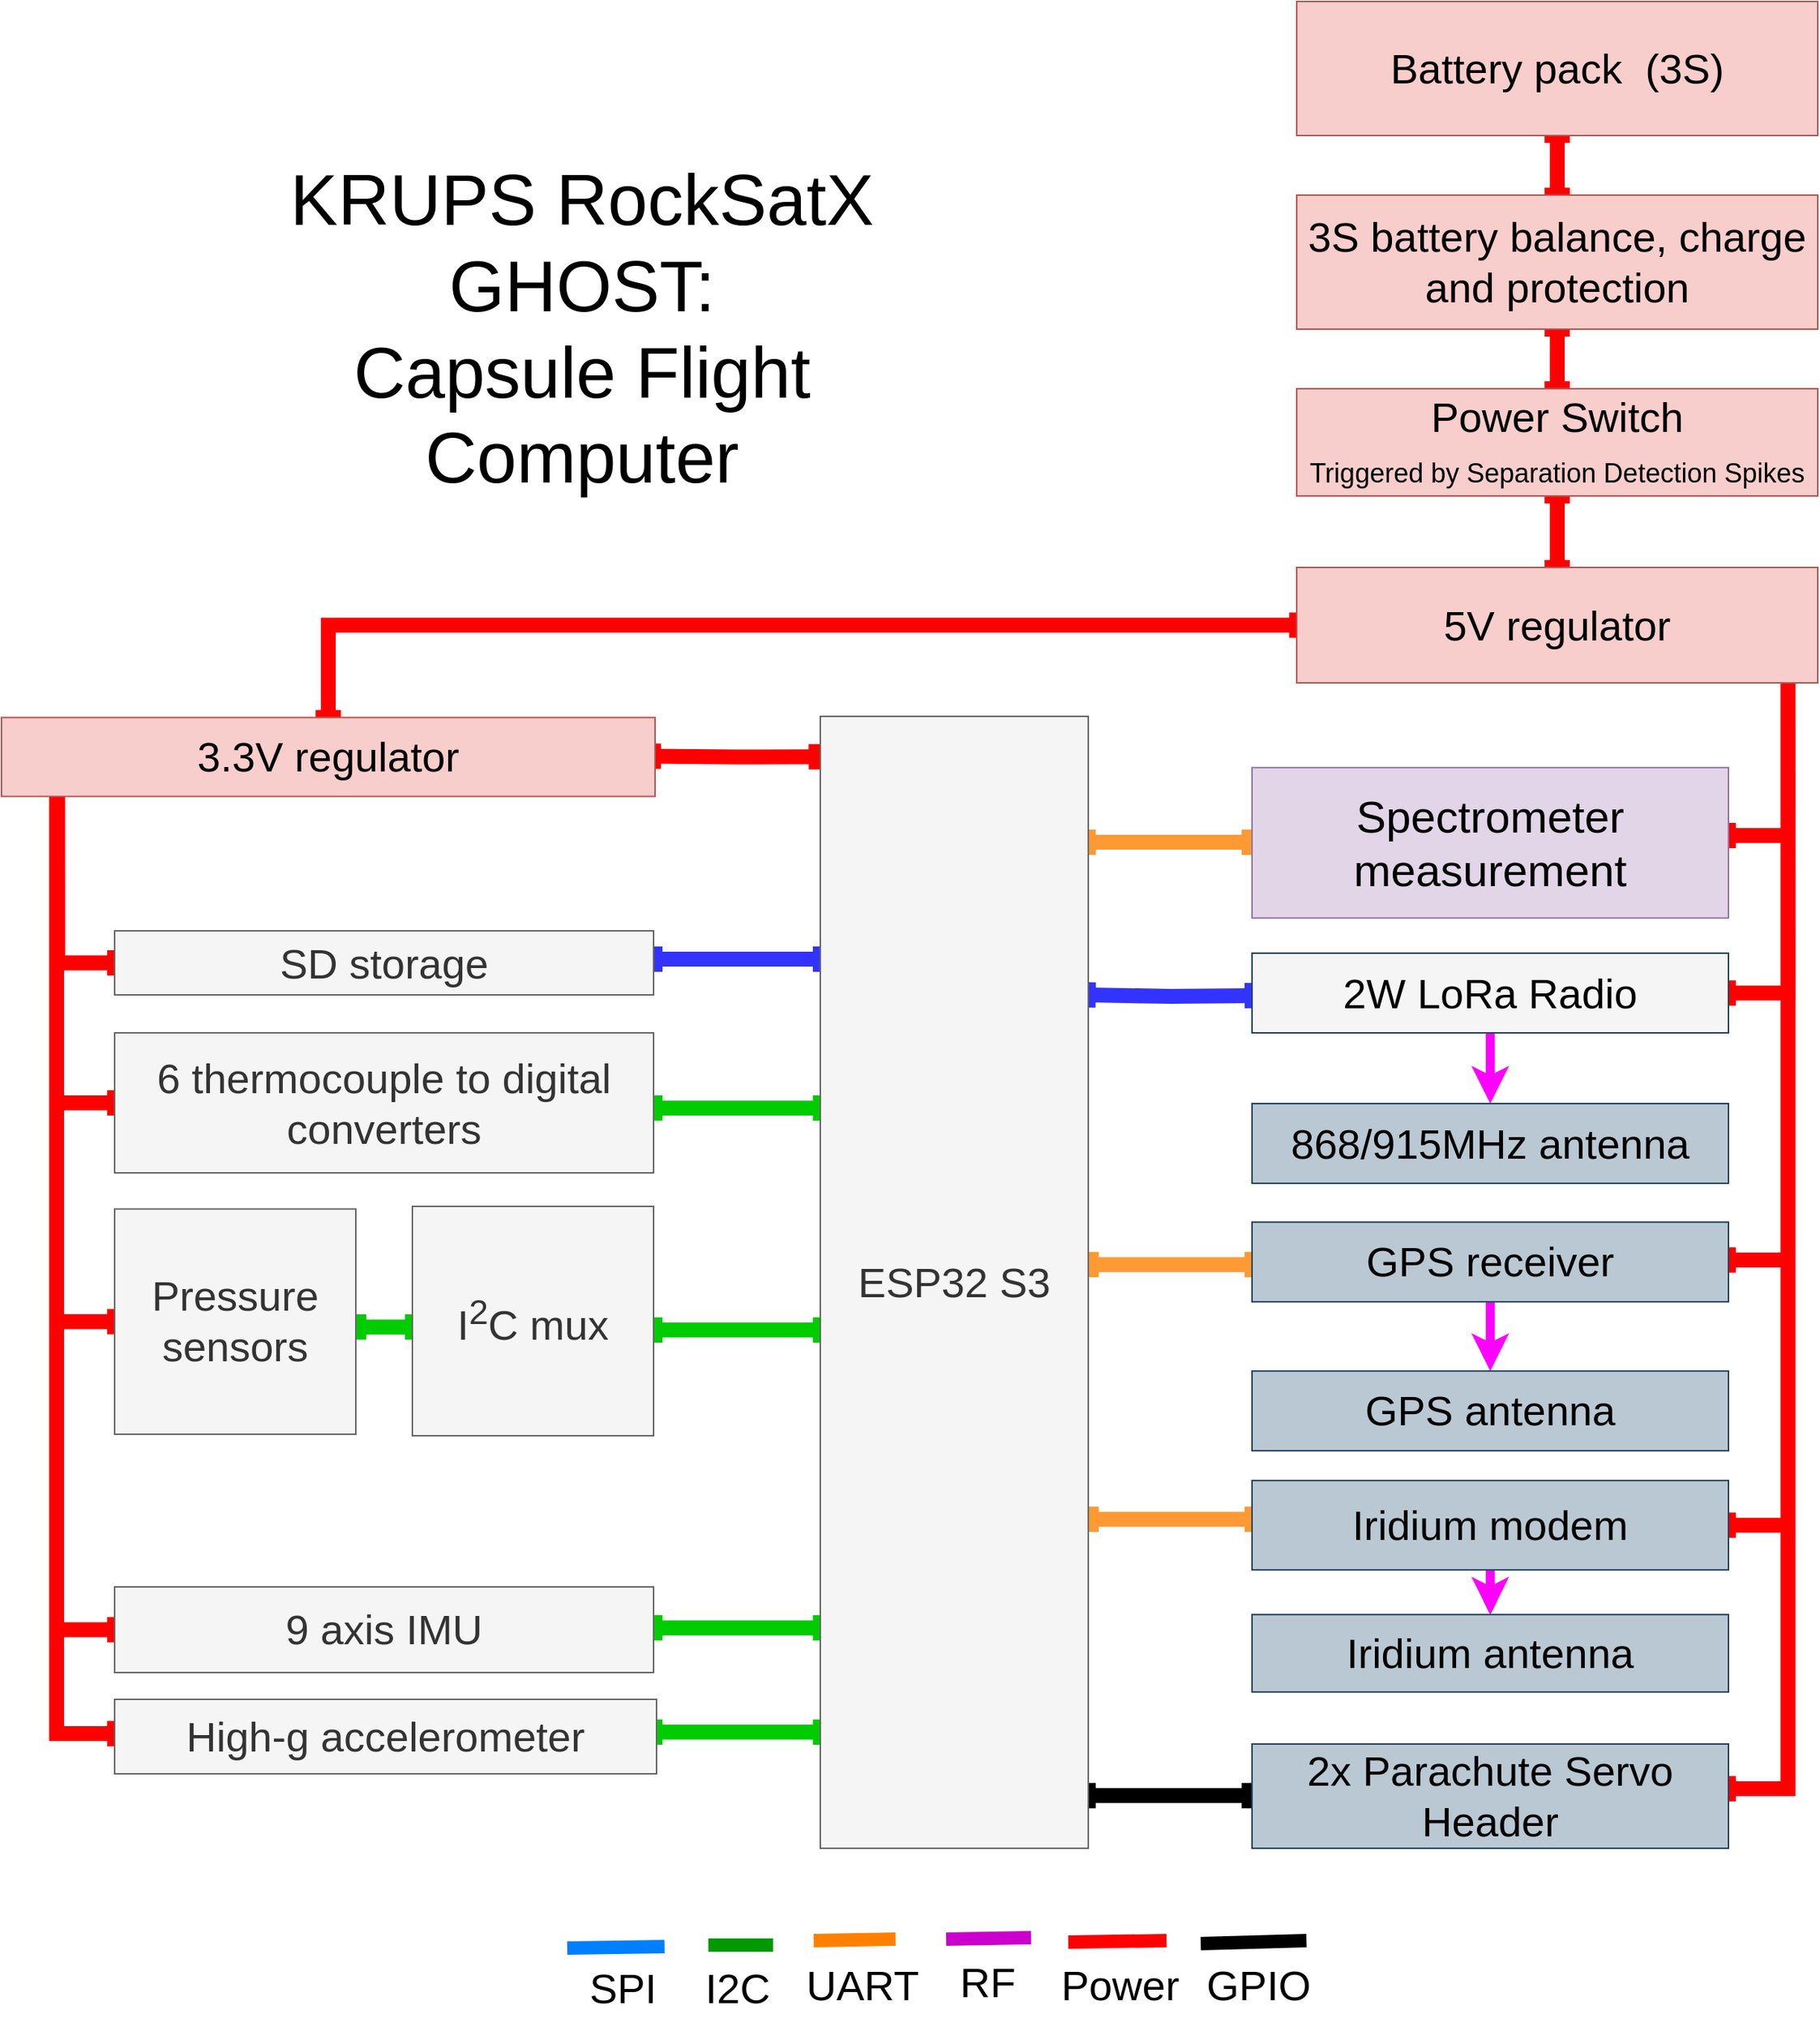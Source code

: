<mxfile version="26.0.6">
  <diagram name="Page-1" id="rtjZ41WWvcPLetUQ2Lei">
    <mxGraphModel dx="-2017" dy="1861" grid="1" gridSize="10" guides="1" tooltips="1" connect="1" arrows="1" fold="1" page="1" pageScale="1" pageWidth="850" pageHeight="1100" math="0" shadow="0">
      <root>
        <mxCell id="0" />
        <mxCell id="1" parent="0" />
        <mxCell id="nk0sJlQH5ydXbXhzsZXC-93" style="edgeStyle=orthogonalEdgeStyle;rounded=0;orthogonalLoop=1;jettySize=auto;html=1;strokeWidth=10;endArrow=baseDash;endFill=0;fillColor=#f8cecc;strokeColor=#FF0000;entryX=1;entryY=0.5;entryDx=0;entryDy=0;exitX=0.943;exitY=1.032;exitDx=0;exitDy=0;exitPerimeter=0;" edge="1" parent="1">
          <mxGeometry relative="1" as="geometry">
            <mxPoint x="4840" y="-201" as="sourcePoint" />
            <mxPoint x="4800" y="5" as="targetPoint" />
            <Array as="points">
              <mxPoint x="4840" y="5" />
            </Array>
          </mxGeometry>
        </mxCell>
        <mxCell id="nk0sJlQH5ydXbXhzsZXC-89" style="edgeStyle=orthogonalEdgeStyle;rounded=0;orthogonalLoop=1;jettySize=auto;html=1;strokeWidth=10;endArrow=baseDash;endFill=0;fillColor=#f8cecc;strokeColor=#FF0000;entryX=1;entryY=0.5;entryDx=0;entryDy=0;" edge="1" parent="1">
          <mxGeometry relative="1" as="geometry">
            <mxPoint x="4840" y="-173" as="sourcePoint" />
            <mxPoint x="4800" y="360" as="targetPoint" />
            <Array as="points">
              <mxPoint x="4840" y="360.09" />
            </Array>
          </mxGeometry>
        </mxCell>
        <mxCell id="nk0sJlQH5ydXbXhzsZXC-91" value="" style="edgeStyle=orthogonalEdgeStyle;rounded=0;orthogonalLoop=1;jettySize=auto;html=1;entryX=1.011;entryY=0.133;entryDx=0;entryDy=0;entryPerimeter=0;endArrow=baseDash;endFill=0;startArrow=baseDash;startFill=0;strokeWidth=10;strokeColor=#FF9933;" edge="1" parent="1">
          <mxGeometry relative="1" as="geometry">
            <mxPoint x="4478" y="-275.46" as="sourcePoint" />
            <mxPoint x="4370" y="-275.46" as="targetPoint" />
          </mxGeometry>
        </mxCell>
        <mxCell id="nk0sJlQH5ydXbXhzsZXC-88" value="" style="edgeStyle=orthogonalEdgeStyle;rounded=0;orthogonalLoop=1;jettySize=auto;html=1;entryX=1.011;entryY=0.133;entryDx=0;entryDy=0;entryPerimeter=0;endArrow=baseDash;endFill=0;startArrow=baseDash;startFill=0;strokeWidth=10;strokeColor=#000000;" edge="1" parent="1">
          <mxGeometry relative="1" as="geometry">
            <mxPoint x="4478" y="364.66" as="sourcePoint" />
            <mxPoint x="4370" y="364.66" as="targetPoint" />
          </mxGeometry>
        </mxCell>
        <mxCell id="nk0sJlQH5ydXbXhzsZXC-77" style="edgeStyle=orthogonalEdgeStyle;rounded=0;orthogonalLoop=1;jettySize=auto;html=1;entryX=0;entryY=0.5;entryDx=0;entryDy=0;strokeWidth=10;endArrow=baseDash;endFill=0;fillColor=#fff2cc;strokeColor=#FF0000;startArrow=baseDash;startFill=0;exitX=0.5;exitY=0;exitDx=0;exitDy=0;" edge="1" parent="1" source="nk0sJlQH5ydXbXhzsZXC-61" target="nk0sJlQH5ydXbXhzsZXC-47">
          <mxGeometry relative="1" as="geometry">
            <mxPoint x="4420" y="-470" as="sourcePoint" />
            <Array as="points">
              <mxPoint x="3860" y="-421" />
            </Array>
            <mxPoint x="4420" y="-422" as="targetPoint" />
          </mxGeometry>
        </mxCell>
        <mxCell id="nk0sJlQH5ydXbXhzsZXC-76" style="edgeStyle=orthogonalEdgeStyle;rounded=0;orthogonalLoop=1;jettySize=auto;html=1;entryX=0;entryY=0.5;entryDx=0;entryDy=0;strokeWidth=6;strokeColor=#FF00FF;exitX=0.5;exitY=1;exitDx=0;exitDy=0;" edge="1" parent="1" source="nk0sJlQH5ydXbXhzsZXC-74" target="nk0sJlQH5ydXbXhzsZXC-75">
          <mxGeometry relative="1" as="geometry">
            <mxPoint x="4650" y="-77" as="targetPoint" />
            <mxPoint x="4650" y="-124" as="sourcePoint" />
            <Array as="points">
              <mxPoint x="4640" y="-120" />
              <mxPoint x="4640" y="-120" />
            </Array>
          </mxGeometry>
        </mxCell>
        <mxCell id="nk0sJlQH5ydXbXhzsZXC-72" style="edgeStyle=orthogonalEdgeStyle;rounded=0;orthogonalLoop=1;jettySize=auto;html=1;exitX=0.998;exitY=0.421;exitDx=0;exitDy=0;exitPerimeter=0;strokeWidth=10;endArrow=baseDash;endFill=0;strokeColor=#FF0000;startArrow=baseDash;startFill=0;entryX=-0.015;entryY=0.033;entryDx=0;entryDy=0;entryPerimeter=0;" edge="1" parent="1">
          <mxGeometry relative="1" as="geometry">
            <mxPoint x="4078.002" y="-333.247" as="sourcePoint" />
            <mxPoint x="4187.18" y="-332.88" as="targetPoint" />
          </mxGeometry>
        </mxCell>
        <mxCell id="nk0sJlQH5ydXbXhzsZXC-1" style="edgeStyle=orthogonalEdgeStyle;rounded=0;orthogonalLoop=1;jettySize=auto;html=1;entryX=1;entryY=0.5;entryDx=0;entryDy=0;strokeWidth=10;endArrow=baseDash;endFill=0;startArrow=baseDash;startFill=0;strokeColor=#00CC00;" edge="1" parent="1">
          <mxGeometry relative="1" as="geometry">
            <mxPoint x="4190" y="322" as="sourcePoint" />
            <mxPoint x="4079" y="322" as="targetPoint" />
            <Array as="points">
              <mxPoint x="4160" y="322" />
              <mxPoint x="4160" y="322" />
            </Array>
          </mxGeometry>
        </mxCell>
        <mxCell id="nk0sJlQH5ydXbXhzsZXC-2" style="edgeStyle=orthogonalEdgeStyle;rounded=0;orthogonalLoop=1;jettySize=auto;html=1;strokeWidth=10;endArrow=baseDash;endFill=0;startArrow=baseDash;startFill=0;strokeColor=#00CC00;" edge="1" parent="1">
          <mxGeometry relative="1" as="geometry">
            <mxPoint x="3916" y="50" as="sourcePoint" />
            <mxPoint x="3880" y="50" as="targetPoint" />
            <Array as="points">
              <mxPoint x="3916" y="50" />
            </Array>
          </mxGeometry>
        </mxCell>
        <mxCell id="nk0sJlQH5ydXbXhzsZXC-4" style="edgeStyle=orthogonalEdgeStyle;rounded=0;orthogonalLoop=1;jettySize=auto;html=1;entryX=1;entryY=0.5;entryDx=0;entryDy=0;strokeWidth=10;endArrow=baseDash;endFill=0;startArrow=baseDash;startFill=0;strokeColor=#00CC00;" edge="1" parent="1">
          <mxGeometry relative="1" as="geometry">
            <mxPoint x="4190" y="-97" as="sourcePoint" />
            <mxPoint x="4079" y="-97" as="targetPoint" />
            <Array as="points">
              <mxPoint x="4160" y="-97" />
              <mxPoint x="4160" y="-97" />
            </Array>
          </mxGeometry>
        </mxCell>
        <mxCell id="nk0sJlQH5ydXbXhzsZXC-5" style="edgeStyle=orthogonalEdgeStyle;rounded=0;orthogonalLoop=1;jettySize=auto;html=1;entryX=1;entryY=0.5;entryDx=0;entryDy=0;strokeWidth=10;endArrow=baseDash;endFill=0;startArrow=baseDash;startFill=0;strokeColor=#00CC00;" edge="1" parent="1">
          <mxGeometry relative="1" as="geometry">
            <mxPoint x="4190" y="52" as="sourcePoint" />
            <mxPoint x="4079" y="52" as="targetPoint" />
            <Array as="points">
              <mxPoint x="4160" y="52" />
              <mxPoint x="4160" y="52" />
            </Array>
          </mxGeometry>
        </mxCell>
        <mxCell id="nk0sJlQH5ydXbXhzsZXC-7" style="edgeStyle=orthogonalEdgeStyle;rounded=0;orthogonalLoop=1;jettySize=auto;html=1;entryX=1;entryY=0.5;entryDx=0;entryDy=0;strokeWidth=10;endArrow=baseDash;endFill=0;startArrow=baseDash;startFill=0;strokeColor=#00CC00;" edge="1" parent="1">
          <mxGeometry relative="1" as="geometry">
            <mxPoint x="4190" y="252" as="sourcePoint" />
            <mxPoint x="4079" y="252" as="targetPoint" />
            <Array as="points">
              <mxPoint x="4160" y="252" />
              <mxPoint x="4160" y="252" />
            </Array>
          </mxGeometry>
        </mxCell>
        <mxCell id="nk0sJlQH5ydXbXhzsZXC-10" style="edgeStyle=orthogonalEdgeStyle;rounded=0;orthogonalLoop=1;jettySize=auto;html=1;entryX=0;entryY=0.5;entryDx=0;entryDy=0;strokeWidth=6;strokeColor=#FF00FF;" edge="1" parent="1" source="nk0sJlQH5ydXbXhzsZXC-48" target="nk0sJlQH5ydXbXhzsZXC-49">
          <mxGeometry relative="1" as="geometry">
            <mxPoint x="4640" y="40" as="targetPoint" />
          </mxGeometry>
        </mxCell>
        <mxCell id="nk0sJlQH5ydXbXhzsZXC-12" style="edgeStyle=orthogonalEdgeStyle;rounded=0;orthogonalLoop=1;jettySize=auto;html=1;entryX=0.5;entryY=0;entryDx=0;entryDy=0;strokeWidth=10;endArrow=baseDash;endFill=0;fillColor=#fff2cc;strokeColor=#FF0000;startArrow=baseDash;startFill=0;exitX=0.5;exitY=1;exitDx=0;exitDy=0;" edge="1" parent="1" target="nk0sJlQH5ydXbXhzsZXC-47" source="nk0sJlQH5ydXbXhzsZXC-60">
          <mxGeometry relative="1" as="geometry">
            <mxPoint x="5010" y="-490" as="sourcePoint" />
            <Array as="points">
              <mxPoint x="4685" y="-470" />
              <mxPoint x="4685" y="-470" />
            </Array>
            <mxPoint x="5010" y="-450" as="targetPoint" />
          </mxGeometry>
        </mxCell>
        <mxCell id="nk0sJlQH5ydXbXhzsZXC-14" style="edgeStyle=orthogonalEdgeStyle;rounded=0;orthogonalLoop=1;jettySize=auto;html=1;entryX=0.5;entryY=0;entryDx=0;entryDy=0;" edge="1" parent="1" source="nk0sJlQH5ydXbXhzsZXC-53" target="nk0sJlQH5ydXbXhzsZXC-54">
          <mxGeometry relative="1" as="geometry" />
        </mxCell>
        <mxCell id="nk0sJlQH5ydXbXhzsZXC-15" value="" style="edgeStyle=orthogonalEdgeStyle;rounded=0;orthogonalLoop=1;jettySize=auto;html=1;strokeWidth=6;strokeColor=#FF00FF;" edge="1" parent="1" source="nk0sJlQH5ydXbXhzsZXC-53" target="nk0sJlQH5ydXbXhzsZXC-54">
          <mxGeometry relative="1" as="geometry" />
        </mxCell>
        <mxCell id="nk0sJlQH5ydXbXhzsZXC-17" value="" style="edgeStyle=orthogonalEdgeStyle;rounded=0;orthogonalLoop=1;jettySize=auto;html=1;strokeColor=#FF0000;endArrow=baseDash;endFill=0;strokeWidth=10;startArrow=baseDash;startFill=0;exitX=0.5;exitY=1;exitDx=0;exitDy=0;entryX=0.5;entryY=0;entryDx=0;entryDy=0;" edge="1" parent="1" source="nk0sJlQH5ydXbXhzsZXC-62" target="nk0sJlQH5ydXbXhzsZXC-60">
          <mxGeometry relative="1" as="geometry">
            <Array as="points">
              <mxPoint x="4685" y="-590" />
              <mxPoint x="4685" y="-590" />
            </Array>
            <mxPoint x="5180" y="-500" as="sourcePoint" />
            <mxPoint x="5217.2" y="-500" as="targetPoint" />
          </mxGeometry>
        </mxCell>
        <mxCell id="nk0sJlQH5ydXbXhzsZXC-18" style="edgeStyle=orthogonalEdgeStyle;rounded=0;orthogonalLoop=1;jettySize=auto;html=1;entryX=0;entryY=0.5;entryDx=0;entryDy=0;exitX=0.086;exitY=0.978;exitDx=0;exitDy=0;exitPerimeter=0;strokeWidth=10;endArrow=baseDash;endFill=0;fillColor=#f8cecc;strokeColor=#FF0000;" edge="1" parent="1" source="nk0sJlQH5ydXbXhzsZXC-61" target="nk0sJlQH5ydXbXhzsZXC-46">
          <mxGeometry relative="1" as="geometry">
            <mxPoint x="3630" y="-210" as="sourcePoint" />
            <mxPoint x="3667" y="-162" as="targetPoint" />
          </mxGeometry>
        </mxCell>
        <mxCell id="nk0sJlQH5ydXbXhzsZXC-19" style="edgeStyle=orthogonalEdgeStyle;rounded=0;orthogonalLoop=1;jettySize=auto;html=1;entryX=0;entryY=0.5;entryDx=0;entryDy=0;strokeWidth=10;endArrow=baseDash;endFill=0;fillColor=#f8cecc;strokeColor=#FF0000;" edge="1" parent="1" target="nk0sJlQH5ydXbXhzsZXC-44">
          <mxGeometry relative="1" as="geometry">
            <mxPoint x="3677" y="-300" as="sourcePoint" />
            <mxPoint x="3677" y="-174" as="targetPoint" />
            <Array as="points">
              <mxPoint x="3677" y="-101" />
            </Array>
          </mxGeometry>
        </mxCell>
        <mxCell id="nk0sJlQH5ydXbXhzsZXC-20" style="edgeStyle=orthogonalEdgeStyle;rounded=0;orthogonalLoop=1;jettySize=auto;html=1;entryX=0;entryY=0.5;entryDx=0;entryDy=0;strokeWidth=10;endArrow=baseDash;endFill=0;fillColor=#f8cecc;strokeColor=#FF0000;" edge="1" parent="1" target="nk0sJlQH5ydXbXhzsZXC-55">
          <mxGeometry relative="1" as="geometry">
            <mxPoint x="3680" y="-300" as="sourcePoint" />
            <mxPoint x="3746" y="-229" as="targetPoint" />
            <Array as="points">
              <mxPoint x="3677" y="-300" />
              <mxPoint x="3677" y="46" />
            </Array>
          </mxGeometry>
        </mxCell>
        <mxCell id="nk0sJlQH5ydXbXhzsZXC-22" style="edgeStyle=orthogonalEdgeStyle;rounded=0;orthogonalLoop=1;jettySize=auto;html=1;strokeWidth=10;endArrow=baseDash;endFill=0;fillColor=#f8cecc;strokeColor=#FF0000;entryX=0;entryY=0.5;entryDx=0;entryDy=0;" edge="1" parent="1" target="nk0sJlQH5ydXbXhzsZXC-58">
          <mxGeometry relative="1" as="geometry">
            <mxPoint x="3677" y="-310" as="sourcePoint" />
            <mxPoint x="3690" y="230" as="targetPoint" />
            <Array as="points">
              <mxPoint x="3677" y="-290" />
              <mxPoint x="3677" y="253" />
              <mxPoint x="3716" y="253" />
            </Array>
          </mxGeometry>
        </mxCell>
        <mxCell id="nk0sJlQH5ydXbXhzsZXC-23" value="" style="endArrow=none;html=1;rounded=1;fontSize=29;strokeColor=#009900;strokeWidth=9;endFill=0;" edge="1" parent="1">
          <mxGeometry width="50" height="50" relative="1" as="geometry">
            <mxPoint x="4114.79" y="465" as="sourcePoint" />
            <mxPoint x="4158.29" y="465" as="targetPoint" />
          </mxGeometry>
        </mxCell>
        <mxCell id="nk0sJlQH5ydXbXhzsZXC-24" value="SPI" style="text;html=1;align=center;verticalAlign=middle;resizable=0;points=[];autosize=1;strokeColor=none;fillColor=none;fontSize=28;" vertex="1" parent="1">
          <mxGeometry x="4021.54" y="469" width="70" height="50" as="geometry" />
        </mxCell>
        <mxCell id="nk0sJlQH5ydXbXhzsZXC-25" value="" style="endArrow=none;html=1;rounded=1;fontSize=29;strokeColor=#007FFF;strokeWidth=9;exitX=-0.022;exitY=-0.04;exitDx=0;exitDy=0;exitPerimeter=0;entryX=0.912;entryY=-0.06;entryDx=0;entryDy=0;entryPerimeter=0;endFill=0;" edge="1" parent="1" source="nk0sJlQH5ydXbXhzsZXC-24" target="nk0sJlQH5ydXbXhzsZXC-24">
          <mxGeometry width="50" height="50" relative="1" as="geometry">
            <mxPoint x="4034.54" y="505" as="sourcePoint" />
            <mxPoint x="4084.54" y="455" as="targetPoint" />
          </mxGeometry>
        </mxCell>
        <mxCell id="nk0sJlQH5ydXbXhzsZXC-26" value="I2C" style="text;html=1;align=center;verticalAlign=middle;resizable=0;points=[];autosize=1;strokeColor=none;fillColor=none;fontSize=28;" vertex="1" parent="1">
          <mxGeometry x="4098.54" y="469" width="70" height="50" as="geometry" />
        </mxCell>
        <mxCell id="nk0sJlQH5ydXbXhzsZXC-27" value="" style="endArrow=none;html=1;rounded=1;fontSize=29;strokeColor=#FF8000;strokeWidth=9;endFill=0;" edge="1" parent="1">
          <mxGeometry width="50" height="50" relative="1" as="geometry">
            <mxPoint x="4185.54" y="462" as="sourcePoint" />
            <mxPoint x="4240.54" y="461" as="targetPoint" />
          </mxGeometry>
        </mxCell>
        <mxCell id="nk0sJlQH5ydXbXhzsZXC-28" value="UART" style="text;html=1;align=center;verticalAlign=middle;resizable=0;points=[];autosize=1;strokeColor=none;fillColor=none;fontSize=28;" vertex="1" parent="1">
          <mxGeometry x="4167.54" y="467" width="100" height="50" as="geometry" />
        </mxCell>
        <mxCell id="nk0sJlQH5ydXbXhzsZXC-29" value="" style="endArrow=none;html=1;rounded=1;fontSize=29;strokeColor=#000000;strokeWidth=9;endFill=0;" edge="1" parent="1">
          <mxGeometry width="50" height="50" relative="1" as="geometry">
            <mxPoint x="4445.54" y="464.0" as="sourcePoint" />
            <mxPoint x="4516.54" y="462" as="targetPoint" />
          </mxGeometry>
        </mxCell>
        <mxCell id="nk0sJlQH5ydXbXhzsZXC-30" value="GPIO" style="text;html=1;align=center;verticalAlign=middle;resizable=0;points=[];autosize=1;strokeColor=none;fillColor=none;fontSize=28;" vertex="1" parent="1">
          <mxGeometry x="4438.54" y="467" width="90" height="50" as="geometry" />
        </mxCell>
        <mxCell id="nk0sJlQH5ydXbXhzsZXC-31" value="" style="endArrow=none;html=1;rounded=1;fontSize=29;strokeColor=#CC00CC;strokeWidth=9;endFill=0;" edge="1" parent="1">
          <mxGeometry width="50" height="50" relative="1" as="geometry">
            <mxPoint x="4274.54" y="461" as="sourcePoint" />
            <mxPoint x="4331.54" y="460" as="targetPoint" />
          </mxGeometry>
        </mxCell>
        <mxCell id="nk0sJlQH5ydXbXhzsZXC-32" value="RF" style="text;html=1;align=center;verticalAlign=middle;resizable=0;points=[];autosize=1;strokeColor=none;fillColor=none;fontSize=28;" vertex="1" parent="1">
          <mxGeometry x="4272.36" y="465" width="60" height="50" as="geometry" />
        </mxCell>
        <mxCell id="nk0sJlQH5ydXbXhzsZXC-33" value="" style="endArrow=none;html=1;rounded=1;fontSize=29;strokeColor=#FF0000;strokeWidth=9;endFill=0;" edge="1" parent="1">
          <mxGeometry width="50" height="50" relative="1" as="geometry">
            <mxPoint x="4356.54" y="463" as="sourcePoint" />
            <mxPoint x="4422.54" y="462" as="targetPoint" />
          </mxGeometry>
        </mxCell>
        <mxCell id="nk0sJlQH5ydXbXhzsZXC-34" value="Power" style="text;html=1;align=center;verticalAlign=middle;resizable=0;points=[];autosize=1;strokeColor=none;fillColor=none;fontSize=28;" vertex="1" parent="1">
          <mxGeometry x="4340.54" y="467" width="100" height="50" as="geometry" />
        </mxCell>
        <mxCell id="nk0sJlQH5ydXbXhzsZXC-35" style="edgeStyle=orthogonalEdgeStyle;rounded=0;orthogonalLoop=1;jettySize=auto;html=1;strokeWidth=10;endArrow=baseDash;endFill=0;fillColor=#f8cecc;strokeColor=#FF0000;entryX=1;entryY=0.5;entryDx=0;entryDy=0;" edge="1" parent="1" target="nk0sJlQH5ydXbXhzsZXC-53">
          <mxGeometry relative="1" as="geometry">
            <mxPoint x="4840" y="-350" as="sourcePoint" />
            <mxPoint x="4800" y="274.09" as="targetPoint" />
            <Array as="points">
              <mxPoint x="4840" y="183.09" />
            </Array>
          </mxGeometry>
        </mxCell>
        <mxCell id="nk0sJlQH5ydXbXhzsZXC-36" style="edgeStyle=orthogonalEdgeStyle;rounded=0;orthogonalLoop=1;jettySize=auto;html=1;strokeWidth=10;endArrow=baseDash;endFill=0;fillColor=#f8cecc;strokeColor=#FF0000;entryX=1;entryY=0.5;entryDx=0;entryDy=0;exitX=0.943;exitY=1.032;exitDx=0;exitDy=0;exitPerimeter=0;" edge="1" parent="1" source="nk0sJlQH5ydXbXhzsZXC-47" target="nk0sJlQH5ydXbXhzsZXC-74">
          <mxGeometry relative="1" as="geometry">
            <mxPoint x="4940" y="-370.0" as="sourcePoint" />
            <mxPoint x="4900" y="-116.91" as="targetPoint" />
            <Array as="points">
              <mxPoint x="4840" y="-174" />
            </Array>
          </mxGeometry>
        </mxCell>
        <mxCell id="nk0sJlQH5ydXbXhzsZXC-37" style="edgeStyle=orthogonalEdgeStyle;rounded=0;orthogonalLoop=1;jettySize=auto;html=1;strokeWidth=10;endArrow=baseDash;endFill=0;fillColor=#f8cecc;strokeColor=#FF0000;" edge="1" parent="1">
          <mxGeometry relative="1" as="geometry">
            <mxPoint x="4840" y="-383.09" as="sourcePoint" />
            <mxPoint x="4800" y="-280" as="targetPoint" />
            <Array as="points">
              <mxPoint x="4840" y="-280" />
              <mxPoint x="4800" y="-280" />
            </Array>
          </mxGeometry>
        </mxCell>
        <mxCell id="nk0sJlQH5ydXbXhzsZXC-38" value="" style="edgeStyle=orthogonalEdgeStyle;rounded=0;orthogonalLoop=1;jettySize=auto;html=1;endArrow=baseDash;endFill=0;startArrow=baseDash;startFill=0;strokeWidth=10;strokeColor=#3333FF;exitX=0;exitY=0.5;exitDx=0;exitDy=0;entryX=1;entryY=0.261;entryDx=0;entryDy=0;entryPerimeter=0;" edge="1" parent="1">
          <mxGeometry relative="1" as="geometry">
            <mxPoint x="4480" y="-172.55" as="sourcePoint" />
            <mxPoint x="4370" y="-172.99" as="targetPoint" />
          </mxGeometry>
        </mxCell>
        <mxCell id="nk0sJlQH5ydXbXhzsZXC-39" value="" style="edgeStyle=orthogonalEdgeStyle;rounded=0;orthogonalLoop=1;jettySize=auto;html=1;entryX=1.011;entryY=0.133;entryDx=0;entryDy=0;entryPerimeter=0;endArrow=baseDash;endFill=0;startArrow=baseDash;startFill=0;strokeWidth=10;strokeColor=#FF9933;" edge="1" parent="1">
          <mxGeometry relative="1" as="geometry">
            <mxPoint x="4480" y="8.09" as="sourcePoint" />
            <mxPoint x="4372" y="8.09" as="targetPoint" />
          </mxGeometry>
        </mxCell>
        <mxCell id="nk0sJlQH5ydXbXhzsZXC-40" value="" style="edgeStyle=orthogonalEdgeStyle;rounded=0;orthogonalLoop=1;jettySize=auto;html=1;entryX=1.011;entryY=0.133;entryDx=0;entryDy=0;entryPerimeter=0;endArrow=baseDash;endFill=0;startArrow=baseDash;startFill=0;strokeWidth=10;strokeColor=#FF9933;" edge="1" parent="1">
          <mxGeometry relative="1" as="geometry">
            <mxPoint x="4480" y="179.09" as="sourcePoint" />
            <mxPoint x="4372" y="179.09" as="targetPoint" />
          </mxGeometry>
        </mxCell>
        <mxCell id="nk0sJlQH5ydXbXhzsZXC-43" style="edgeStyle=orthogonalEdgeStyle;rounded=0;orthogonalLoop=1;jettySize=auto;html=1;entryX=1;entryY=0.5;entryDx=0;entryDy=0;strokeWidth=10;endArrow=baseDash;endFill=0;startArrow=baseDash;startFill=0;strokeColor=#3333FF;" edge="1" parent="1">
          <mxGeometry relative="1" as="geometry">
            <mxPoint x="4190" y="-197" as="sourcePoint" />
            <mxPoint x="4079" y="-197" as="targetPoint" />
            <Array as="points">
              <mxPoint x="4160" y="-197" />
              <mxPoint x="4160" y="-197" />
            </Array>
          </mxGeometry>
        </mxCell>
        <mxCell id="nk0sJlQH5ydXbXhzsZXC-44" value="6 thermocouple to digital converters" style="rounded=0;whiteSpace=wrap;html=1;fillColor=#f5f5f5;strokeColor=#666666;fontSize=28;fontColor=#333333;" vertex="1" parent="1">
          <mxGeometry x="3716" y="-147.5" width="362" height="94" as="geometry" />
        </mxCell>
        <mxCell id="nk0sJlQH5ydXbXhzsZXC-46" value="SD storage" style="rounded=0;whiteSpace=wrap;html=1;fontSize=28;fillColor=#f5f5f5;strokeColor=#666666;fontColor=#333333;" vertex="1" parent="1">
          <mxGeometry x="3716" y="-216" width="362" height="43" as="geometry" />
        </mxCell>
        <mxCell id="nk0sJlQH5ydXbXhzsZXC-47" value="5V regulator" style="rounded=0;whiteSpace=wrap;html=1;fillColor=#f8cecc;strokeColor=#b85450;fontSize=28;" vertex="1" parent="1">
          <mxGeometry x="4510" y="-460" width="350" height="77.5" as="geometry" />
        </mxCell>
        <mxCell id="nk0sJlQH5ydXbXhzsZXC-48" value="GPS receiver" style="rounded=0;whiteSpace=wrap;html=1;fontSize=28;fillColor=#bac8d3;strokeColor=#23445d;" vertex="1" parent="1">
          <mxGeometry x="4480" y="-20.41" width="320" height="53.5" as="geometry" />
        </mxCell>
        <mxCell id="nk0sJlQH5ydXbXhzsZXC-49" value="GPS antenna" style="rounded=0;whiteSpace=wrap;html=1;fontSize=28;fillColor=#bac8d3;strokeColor=#23445d;direction=south;" vertex="1" parent="1">
          <mxGeometry x="4480" y="79.57" width="320" height="53.52" as="geometry" />
        </mxCell>
        <mxCell id="nk0sJlQH5ydXbXhzsZXC-50" value="Spectrometer measurement" style="rounded=0;whiteSpace=wrap;html=1;labelBackgroundColor=none;fontSize=30;fillColor=#e1d5e7;strokeColor=#9673a6;" vertex="1" parent="1">
          <mxGeometry x="4480" y="-325.62" width="320" height="101" as="geometry" />
        </mxCell>
        <mxCell id="nk0sJlQH5ydXbXhzsZXC-51" style="edgeStyle=orthogonalEdgeStyle;rounded=0;orthogonalLoop=1;jettySize=auto;html=1;entryX=0.5;entryY=1;entryDx=0;entryDy=0;strokeWidth=10;endArrow=baseDash;endFill=0;strokeColor=#FF0000;startArrow=baseDash;startFill=0;fillColor=#f8cecc;exitX=0.5;exitY=0;exitDx=0;exitDy=0;" edge="1" parent="1" source="nk0sJlQH5ydXbXhzsZXC-62" target="nk0sJlQH5ydXbXhzsZXC-52">
          <mxGeometry relative="1" as="geometry">
            <mxPoint x="5112.36" y="-680" as="sourcePoint" />
            <mxPoint x="5050.0" y="-680" as="targetPoint" />
          </mxGeometry>
        </mxCell>
        <mxCell id="nk0sJlQH5ydXbXhzsZXC-52" value="&lt;font style=&quot;font-size: 28px;&quot;&gt;Battery pack&amp;nbsp; (3S)&lt;/font&gt;" style="rounded=0;whiteSpace=wrap;html=1;fillColor=#f8cecc;strokeColor=#b85450;fontSize=28;" vertex="1" parent="1">
          <mxGeometry x="4510" y="-840" width="350" height="90" as="geometry" />
        </mxCell>
        <mxCell id="nk0sJlQH5ydXbXhzsZXC-53" value="Iridium modem" style="rounded=0;whiteSpace=wrap;html=1;fontSize=28;fillColor=#bac8d3;strokeColor=#23445d;" vertex="1" parent="1">
          <mxGeometry x="4480" y="153.09" width="320" height="60" as="geometry" />
        </mxCell>
        <mxCell id="nk0sJlQH5ydXbXhzsZXC-54" value="Iridium antenna" style="rounded=0;whiteSpace=wrap;html=1;fontSize=28;fillColor=#bac8d3;strokeColor=#23445d;" vertex="1" parent="1">
          <mxGeometry x="4480" y="243.09" width="320" height="52" as="geometry" />
        </mxCell>
        <mxCell id="nk0sJlQH5ydXbXhzsZXC-55" value="Pressure sensors" style="rounded=0;whiteSpace=wrap;html=1;fillColor=#f5f5f5;strokeColor=#666666;fontSize=28;fontColor=#333333;" vertex="1" parent="1">
          <mxGeometry x="3716" y="-29.25" width="162" height="151.25" as="geometry" />
        </mxCell>
        <mxCell id="nk0sJlQH5ydXbXhzsZXC-57" value="I&lt;sup&gt;2&lt;/sup&gt;C mux" style="rounded=0;whiteSpace=wrap;html=1;fillColor=#f5f5f5;strokeColor=#666666;fontSize=28;fontColor=#333333;" vertex="1" parent="1">
          <mxGeometry x="3916" y="-31" width="162" height="154" as="geometry" />
        </mxCell>
        <mxCell id="nk0sJlQH5ydXbXhzsZXC-58" value="&lt;div&gt;9 axis IMU&lt;/div&gt;" style="rounded=0;whiteSpace=wrap;html=1;fillColor=#f5f5f5;strokeColor=#666666;fontSize=28;fontColor=#333333;" vertex="1" parent="1">
          <mxGeometry x="3716" y="224.5" width="362" height="57.5" as="geometry" />
        </mxCell>
        <mxCell id="nk0sJlQH5ydXbXhzsZXC-60" value="&lt;font style=&quot;font-size: 28px;&quot;&gt;Power Switch&lt;br&gt;&lt;/font&gt;&lt;font style=&quot;font-size: 18px;&quot;&gt;Triggered by Separation Detection Spikes&lt;/font&gt;" style="rounded=0;whiteSpace=wrap;html=1;fillColor=#f8cecc;strokeColor=#b85450;fontSize=28;" vertex="1" parent="1">
          <mxGeometry x="4510" y="-580" width="350" height="72" as="geometry" />
        </mxCell>
        <mxCell id="nk0sJlQH5ydXbXhzsZXC-61" value="3.3V regulator" style="rounded=0;whiteSpace=wrap;html=1;fillColor=#f8cecc;strokeColor=#b85450;fontSize=28;" vertex="1" parent="1">
          <mxGeometry x="3640" y="-359.25" width="439" height="53" as="geometry" />
        </mxCell>
        <mxCell id="nk0sJlQH5ydXbXhzsZXC-62" value="&lt;font style=&quot;font-size: 28px;&quot;&gt;3S battery balance, charge and protection&lt;/font&gt;" style="rounded=0;whiteSpace=wrap;html=1;fillColor=#f8cecc;strokeColor=#b85450;fontSize=28;" vertex="1" parent="1">
          <mxGeometry x="4510" y="-710" width="350" height="90" as="geometry" />
        </mxCell>
        <mxCell id="nk0sJlQH5ydXbXhzsZXC-66" style="edgeStyle=orthogonalEdgeStyle;rounded=0;orthogonalLoop=1;jettySize=auto;html=1;strokeWidth=10;endArrow=baseDash;endFill=0;fillColor=#f8cecc;strokeColor=#FF0000;entryX=0;entryY=0.5;entryDx=0;entryDy=0;" edge="1" parent="1">
          <mxGeometry relative="1" as="geometry">
            <mxPoint x="3677" y="-240" as="sourcePoint" />
            <mxPoint x="3716" y="323" as="targetPoint" />
            <Array as="points">
              <mxPoint x="3677" y="-220" />
              <mxPoint x="3677" y="323" />
              <mxPoint x="3716" y="323" />
            </Array>
          </mxGeometry>
        </mxCell>
        <mxCell id="nk0sJlQH5ydXbXhzsZXC-67" value="High-g accelerometer" style="rounded=0;whiteSpace=wrap;html=1;fillColor=#f5f5f5;strokeColor=#666666;fontSize=28;fontColor=#333333;" vertex="1" parent="1">
          <mxGeometry x="3716" y="300" width="364" height="50" as="geometry" />
        </mxCell>
        <mxCell id="nk0sJlQH5ydXbXhzsZXC-69" value="ESP32 S3" style="rounded=0;whiteSpace=wrap;html=1;fillColor=#f5f5f5;fontSize=28;fontColor=#333333;strokeColor=#666666;" vertex="1" parent="1">
          <mxGeometry x="4190" y="-360" width="180" height="760" as="geometry" />
        </mxCell>
        <mxCell id="nk0sJlQH5ydXbXhzsZXC-74" value="2W LoRa Radio" style="rounded=0;whiteSpace=wrap;html=1;fontSize=28;fillColor=#F5F5F5;strokeColor=#23445d;" vertex="1" parent="1">
          <mxGeometry x="4480" y="-201" width="320" height="53.5" as="geometry" />
        </mxCell>
        <mxCell id="nk0sJlQH5ydXbXhzsZXC-75" value="868/915MHz antenna" style="rounded=0;whiteSpace=wrap;html=1;fontSize=28;fillColor=#bac8d3;strokeColor=#23445d;direction=south;" vertex="1" parent="1">
          <mxGeometry x="4480" y="-100.0" width="320" height="53.52" as="geometry" />
        </mxCell>
        <mxCell id="nk0sJlQH5ydXbXhzsZXC-82" value="&lt;div&gt;&lt;font style=&quot;font-size: 48px;&quot;&gt;KRUPS RockSatX GHOST: &lt;br&gt;&lt;/font&gt;&lt;/div&gt;&lt;div&gt;&lt;font style=&quot;font-size: 48px;&quot;&gt;Capsule Flight Computer&lt;br&gt;&lt;/font&gt;&lt;/div&gt;" style="text;html=1;align=center;verticalAlign=middle;whiteSpace=wrap;rounded=0;" vertex="1" parent="1">
          <mxGeometry x="3825" y="-740" width="410" height="240" as="geometry" />
        </mxCell>
        <mxCell id="nk0sJlQH5ydXbXhzsZXC-86" value="2x Parachute Servo Header" style="rounded=0;whiteSpace=wrap;html=1;fontSize=28;fillColor=#bac8d3;strokeColor=#23445d;" vertex="1" parent="1">
          <mxGeometry x="4480" y="330" width="320" height="70" as="geometry" />
        </mxCell>
      </root>
    </mxGraphModel>
  </diagram>
</mxfile>
